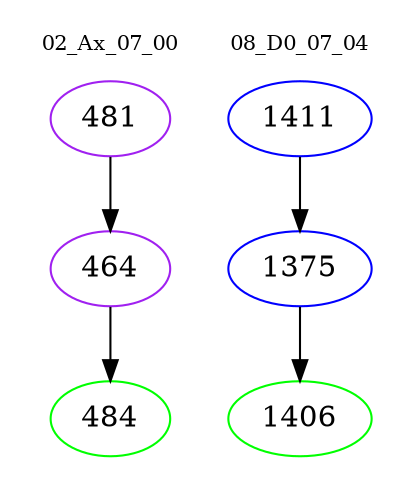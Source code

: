 digraph{
subgraph cluster_0 {
color = white
label = "02_Ax_07_00";
fontsize=10;
T0_481 [label="481", color="purple"]
T0_481 -> T0_464 [color="black"]
T0_464 [label="464", color="purple"]
T0_464 -> T0_484 [color="black"]
T0_484 [label="484", color="green"]
}
subgraph cluster_1 {
color = white
label = "08_D0_07_04";
fontsize=10;
T1_1411 [label="1411", color="blue"]
T1_1411 -> T1_1375 [color="black"]
T1_1375 [label="1375", color="blue"]
T1_1375 -> T1_1406 [color="black"]
T1_1406 [label="1406", color="green"]
}
}
